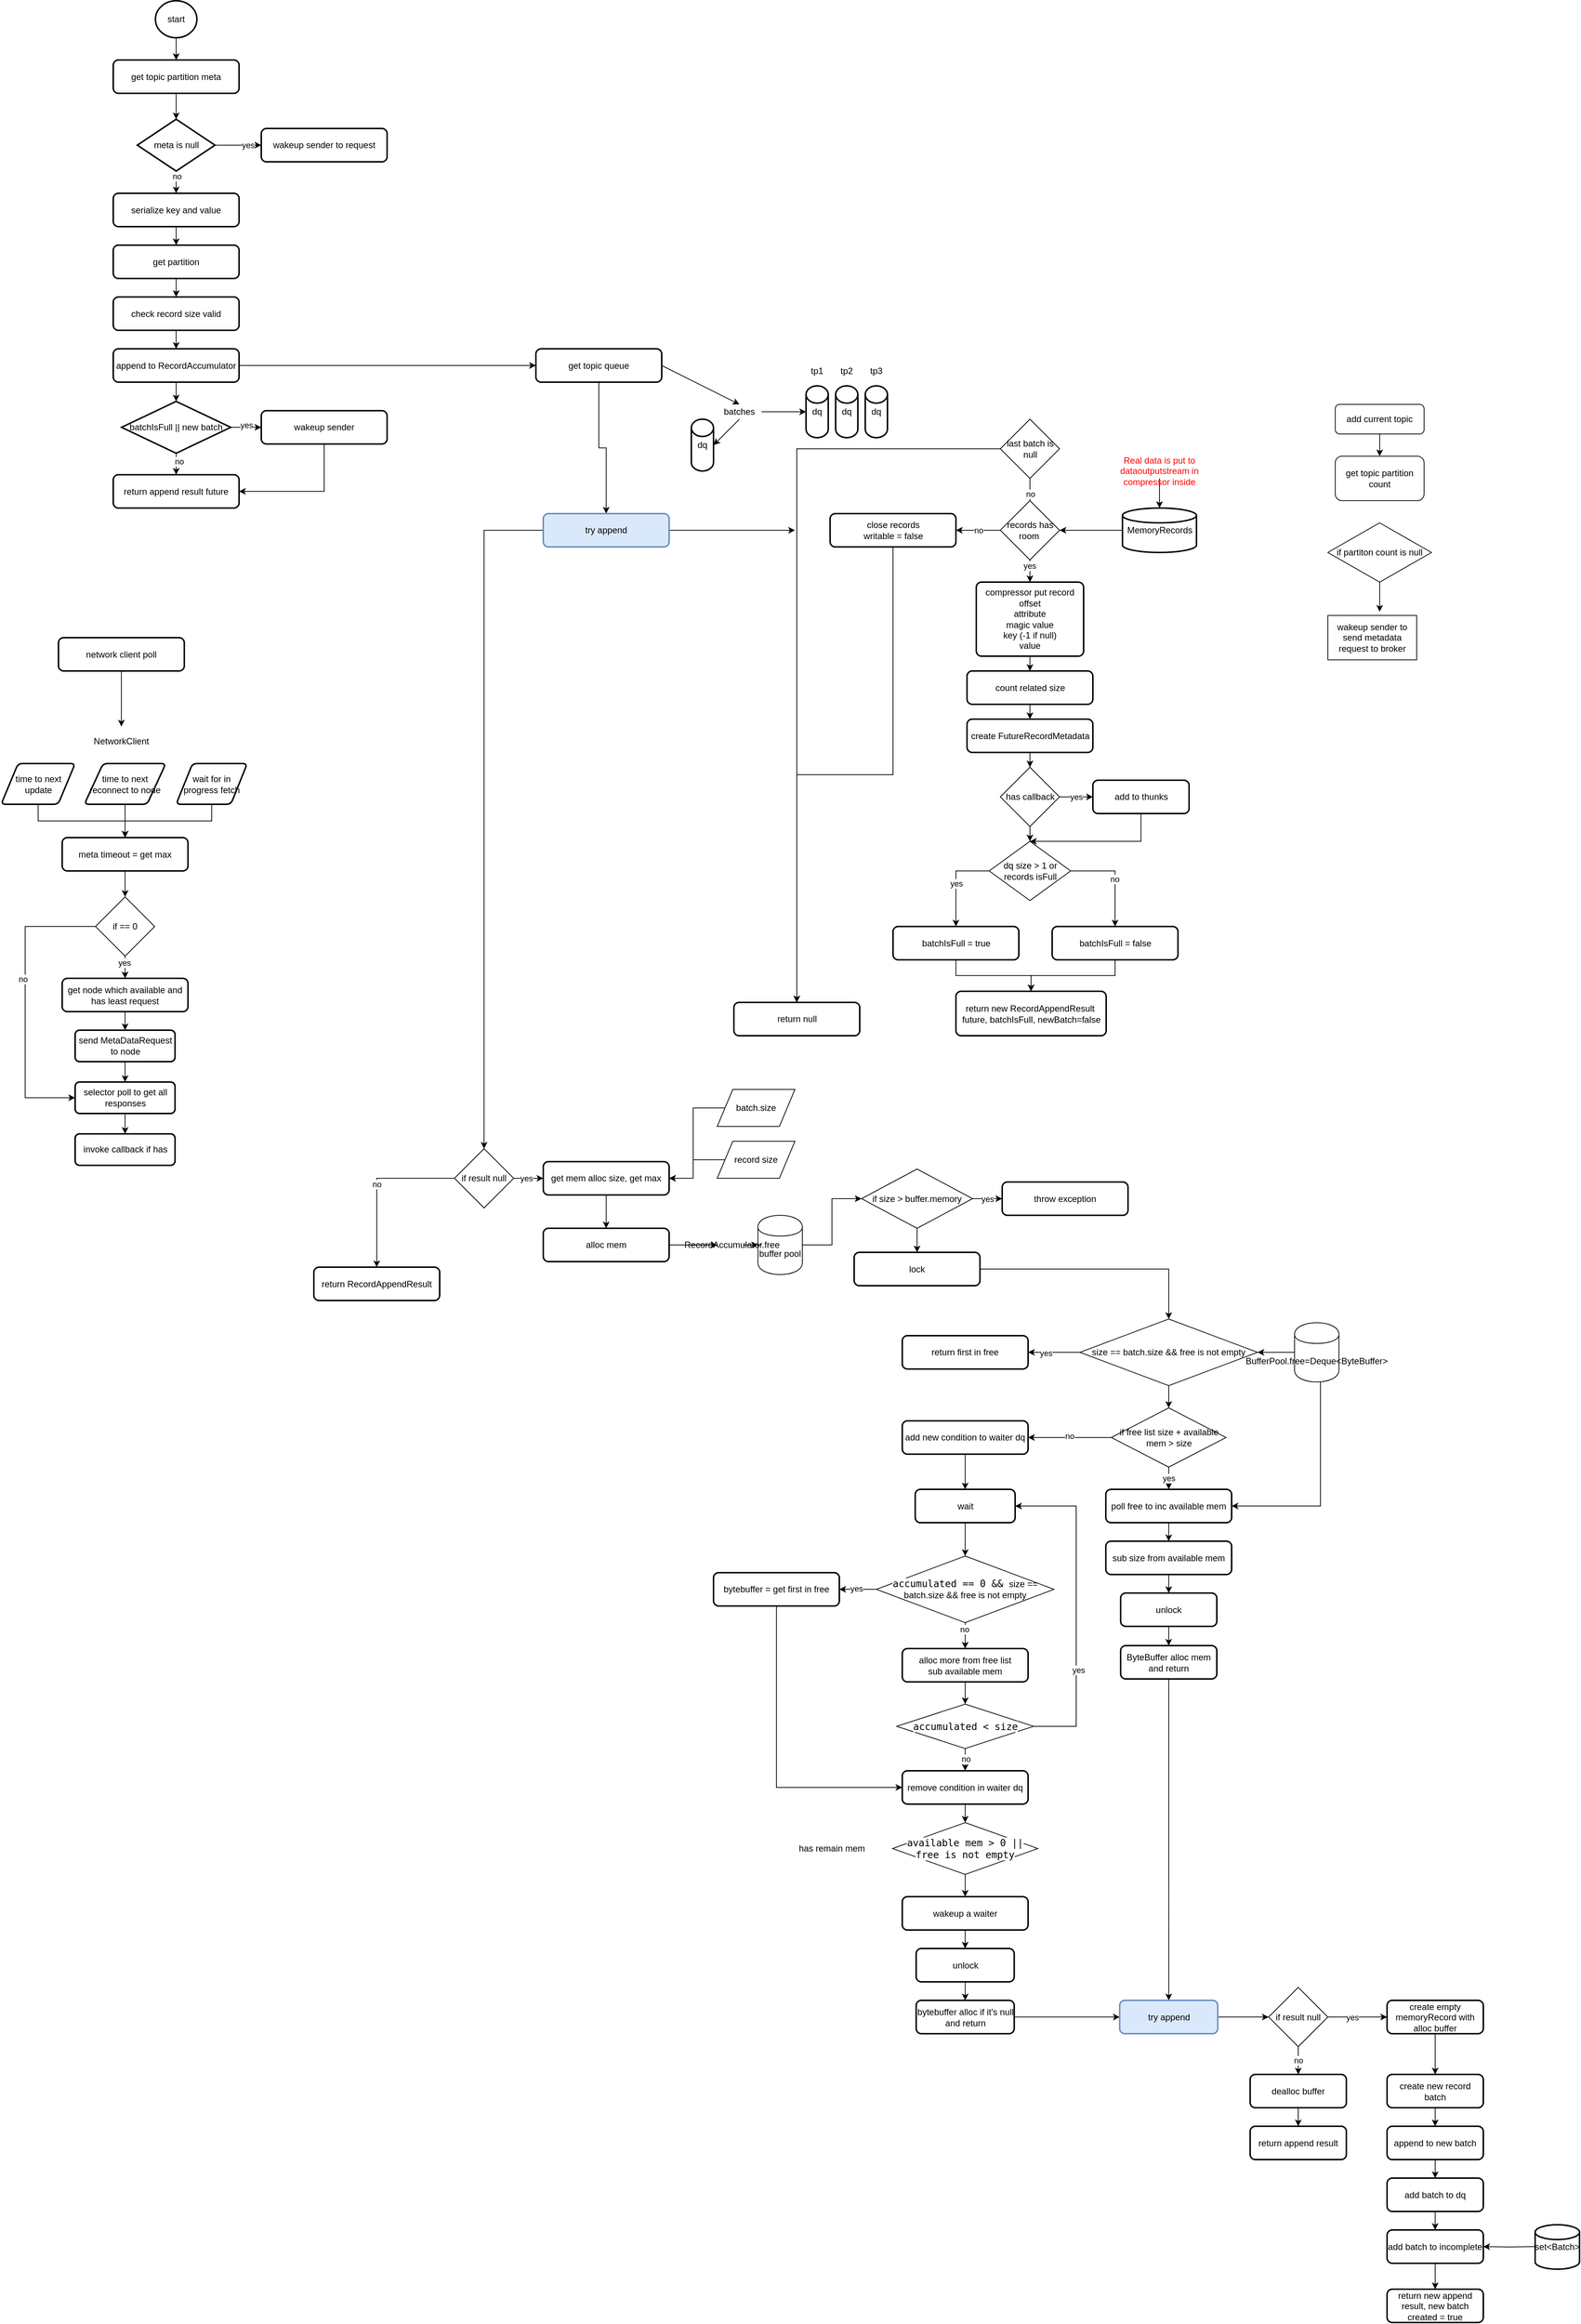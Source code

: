 <mxfile version="13.4.5" type="github"><diagram id="C5RBs43oDa-KdzZeNtuy" name="kafkaproducer"><mxGraphModel dx="1426" dy="1863" grid="1" gridSize="10" guides="1" tooltips="1" connect="1" arrows="1" fold="1" page="1" pageScale="1" pageWidth="827" pageHeight="1169" math="0" shadow="0"><root><mxCell id="WIyWlLk6GJQsqaUBKTNV-0"/><mxCell id="WIyWlLk6GJQsqaUBKTNV-1" parent="WIyWlLk6GJQsqaUBKTNV-0"/><mxCell id="mDVS-E6t94Sq6nDA9pHb-2" value="" style="edgeStyle=orthogonalEdgeStyle;rounded=0;orthogonalLoop=1;jettySize=auto;html=1;" parent="WIyWlLk6GJQsqaUBKTNV-1" source="WIyWlLk6GJQsqaUBKTNV-3" target="2" edge="1"><mxGeometry relative="1" as="geometry"/></mxCell><mxCell id="WIyWlLk6GJQsqaUBKTNV-3" value="add current topic" style="rounded=1;whiteSpace=wrap;html=1;fontSize=12;glass=0;strokeWidth=1;shadow=0;" parent="WIyWlLk6GJQsqaUBKTNV-1" vertex="1"><mxGeometry x="1880" y="65" width="120" height="40" as="geometry"/></mxCell><mxCell id="2" value="get topic partition count" style="whiteSpace=wrap;html=1;rounded=1;shadow=0;strokeWidth=1;glass=0;" parent="WIyWlLk6GJQsqaUBKTNV-1" vertex="1"><mxGeometry x="1880" y="135" width="120" height="60" as="geometry"/></mxCell><mxCell id="mDVS-E6t94Sq6nDA9pHb-5" value="" style="edgeStyle=orthogonalEdgeStyle;rounded=0;orthogonalLoop=1;jettySize=auto;html=1;" parent="WIyWlLk6GJQsqaUBKTNV-1" source="mDVS-E6t94Sq6nDA9pHb-3" edge="1"><mxGeometry relative="1" as="geometry"><mxPoint x="1940" y="345" as="targetPoint"/></mxGeometry></mxCell><mxCell id="mDVS-E6t94Sq6nDA9pHb-3" value="if partiton count is null" style="rhombus;whiteSpace=wrap;html=1;" parent="WIyWlLk6GJQsqaUBKTNV-1" vertex="1"><mxGeometry x="1870" y="225" width="140" height="80" as="geometry"/></mxCell><mxCell id="mDVS-E6t94Sq6nDA9pHb-4" value="wakeup sender to send metadata request to broker" style="whiteSpace=wrap;html=1;" parent="WIyWlLk6GJQsqaUBKTNV-1" vertex="1"><mxGeometry x="1870" y="350" width="120" height="60" as="geometry"/></mxCell><mxCell id="PnHK-iQuefSUdco6SarF-14" value="" style="edgeStyle=orthogonalEdgeStyle;rounded=0;orthogonalLoop=1;jettySize=auto;html=1;" edge="1" parent="WIyWlLk6GJQsqaUBKTNV-1" source="mDVS-E6t94Sq6nDA9pHb-6" target="PnHK-iQuefSUdco6SarF-13"><mxGeometry relative="1" as="geometry"/></mxCell><mxCell id="mDVS-E6t94Sq6nDA9pHb-6" value="get node which available and has least request" style="rounded=1;whiteSpace=wrap;html=1;absoluteArcSize=1;arcSize=14;strokeWidth=2;" parent="WIyWlLk6GJQsqaUBKTNV-1" vertex="1"><mxGeometry x="160" y="840" width="170" height="45" as="geometry"/></mxCell><mxCell id="PnHK-iQuefSUdco6SarF-4" style="edgeStyle=orthogonalEdgeStyle;rounded=0;orthogonalLoop=1;jettySize=auto;html=1;" edge="1" parent="WIyWlLk6GJQsqaUBKTNV-1" source="mDVS-E6t94Sq6nDA9pHb-7" target="PnHK-iQuefSUdco6SarF-3"><mxGeometry relative="1" as="geometry"/></mxCell><mxCell id="mDVS-E6t94Sq6nDA9pHb-7" value="time to next update" style="shape=parallelogram;html=1;strokeWidth=2;perimeter=parallelogramPerimeter;whiteSpace=wrap;rounded=1;arcSize=12;size=0.23;" parent="WIyWlLk6GJQsqaUBKTNV-1" vertex="1"><mxGeometry x="77.5" y="550" width="100" height="55" as="geometry"/></mxCell><mxCell id="PnHK-iQuefSUdco6SarF-5" style="edgeStyle=orthogonalEdgeStyle;rounded=0;orthogonalLoop=1;jettySize=auto;html=1;entryX=0.5;entryY=0;entryDx=0;entryDy=0;" edge="1" parent="WIyWlLk6GJQsqaUBKTNV-1" source="mDVS-E6t94Sq6nDA9pHb-8" target="PnHK-iQuefSUdco6SarF-3"><mxGeometry relative="1" as="geometry"/></mxCell><mxCell id="mDVS-E6t94Sq6nDA9pHb-8" value="time to next reconnect to node" style="shape=parallelogram;html=1;strokeWidth=2;perimeter=parallelogramPerimeter;whiteSpace=wrap;rounded=1;arcSize=12;size=0.23;" parent="WIyWlLk6GJQsqaUBKTNV-1" vertex="1"><mxGeometry x="190" y="550" width="110" height="55" as="geometry"/></mxCell><mxCell id="PnHK-iQuefSUdco6SarF-6" style="edgeStyle=orthogonalEdgeStyle;rounded=0;orthogonalLoop=1;jettySize=auto;html=1;entryX=0.5;entryY=0;entryDx=0;entryDy=0;" edge="1" parent="WIyWlLk6GJQsqaUBKTNV-1" source="mDVS-E6t94Sq6nDA9pHb-9" target="PnHK-iQuefSUdco6SarF-3"><mxGeometry relative="1" as="geometry"/></mxCell><mxCell id="mDVS-E6t94Sq6nDA9pHb-9" value="wait for in progress fetch" style="shape=parallelogram;html=1;strokeWidth=2;perimeter=parallelogramPerimeter;whiteSpace=wrap;rounded=1;arcSize=12;size=0.23;" parent="WIyWlLk6GJQsqaUBKTNV-1" vertex="1"><mxGeometry x="314" y="550" width="96" height="55" as="geometry"/></mxCell><mxCell id="PnHK-iQuefSUdco6SarF-9" style="edgeStyle=orthogonalEdgeStyle;rounded=0;orthogonalLoop=1;jettySize=auto;html=1;" edge="1" parent="WIyWlLk6GJQsqaUBKTNV-1" source="PnHK-iQuefSUdco6SarF-3" target="PnHK-iQuefSUdco6SarF-8"><mxGeometry relative="1" as="geometry"/></mxCell><mxCell id="PnHK-iQuefSUdco6SarF-3" value="meta timeout = get max" style="rounded=1;whiteSpace=wrap;html=1;absoluteArcSize=1;arcSize=14;strokeWidth=2;" vertex="1" parent="WIyWlLk6GJQsqaUBKTNV-1"><mxGeometry x="160" y="650" width="170" height="45" as="geometry"/></mxCell><mxCell id="PnHK-iQuefSUdco6SarF-10" style="edgeStyle=orthogonalEdgeStyle;rounded=0;orthogonalLoop=1;jettySize=auto;html=1;" edge="1" parent="WIyWlLk6GJQsqaUBKTNV-1" source="PnHK-iQuefSUdco6SarF-8" target="mDVS-E6t94Sq6nDA9pHb-6"><mxGeometry relative="1" as="geometry"/></mxCell><mxCell id="PnHK-iQuefSUdco6SarF-51" value="yes" style="edgeLabel;html=1;align=center;verticalAlign=middle;resizable=0;points=[];" vertex="1" connectable="0" parent="PnHK-iQuefSUdco6SarF-10"><mxGeometry x="0.2" y="1" relative="1" as="geometry"><mxPoint x="-2" y="-1" as="offset"/></mxGeometry></mxCell><mxCell id="PnHK-iQuefSUdco6SarF-52" style="edgeStyle=orthogonalEdgeStyle;rounded=0;orthogonalLoop=1;jettySize=auto;html=1;entryX=0;entryY=0.5;entryDx=0;entryDy=0;exitX=0;exitY=0.5;exitDx=0;exitDy=0;" edge="1" parent="WIyWlLk6GJQsqaUBKTNV-1" source="PnHK-iQuefSUdco6SarF-8" target="PnHK-iQuefSUdco6SarF-15"><mxGeometry relative="1" as="geometry"><Array as="points"><mxPoint x="110" y="770"/><mxPoint x="110" y="1001"/></Array></mxGeometry></mxCell><mxCell id="PnHK-iQuefSUdco6SarF-53" value="no" style="edgeLabel;html=1;align=center;verticalAlign=middle;resizable=0;points=[];" vertex="1" connectable="0" parent="PnHK-iQuefSUdco6SarF-52"><mxGeometry x="-0.157" y="-3" relative="1" as="geometry"><mxPoint as="offset"/></mxGeometry></mxCell><mxCell id="PnHK-iQuefSUdco6SarF-8" value="if == 0" style="rhombus;whiteSpace=wrap;html=1;" vertex="1" parent="WIyWlLk6GJQsqaUBKTNV-1"><mxGeometry x="205" y="730" width="80" height="80" as="geometry"/></mxCell><mxCell id="PnHK-iQuefSUdco6SarF-17" style="edgeStyle=orthogonalEdgeStyle;rounded=0;orthogonalLoop=1;jettySize=auto;html=1;" edge="1" parent="WIyWlLk6GJQsqaUBKTNV-1" source="PnHK-iQuefSUdco6SarF-13" target="PnHK-iQuefSUdco6SarF-15"><mxGeometry relative="1" as="geometry"/></mxCell><mxCell id="PnHK-iQuefSUdco6SarF-13" value="send MetaDataRequest to node" style="whiteSpace=wrap;html=1;rounded=1;strokeWidth=2;arcSize=14;" vertex="1" parent="WIyWlLk6GJQsqaUBKTNV-1"><mxGeometry x="177.5" y="910" width="135" height="42.5" as="geometry"/></mxCell><mxCell id="PnHK-iQuefSUdco6SarF-23" style="edgeStyle=orthogonalEdgeStyle;rounded=0;orthogonalLoop=1;jettySize=auto;html=1;entryX=0.5;entryY=0;entryDx=0;entryDy=0;" edge="1" parent="WIyWlLk6GJQsqaUBKTNV-1" source="PnHK-iQuefSUdco6SarF-15" target="PnHK-iQuefSUdco6SarF-22"><mxGeometry relative="1" as="geometry"/></mxCell><mxCell id="PnHK-iQuefSUdco6SarF-15" value="selector poll to get all responses" style="whiteSpace=wrap;html=1;rounded=1;strokeWidth=2;arcSize=14;" vertex="1" parent="WIyWlLk6GJQsqaUBKTNV-1"><mxGeometry x="177.5" y="980" width="135" height="42.5" as="geometry"/></mxCell><mxCell id="PnHK-iQuefSUdco6SarF-19" value="NetworkClient" style="text;html=1;strokeColor=none;fillColor=none;align=center;verticalAlign=middle;whiteSpace=wrap;rounded=0;" vertex="1" parent="WIyWlLk6GJQsqaUBKTNV-1"><mxGeometry x="220" y="510" width="40" height="20" as="geometry"/></mxCell><mxCell id="PnHK-iQuefSUdco6SarF-22" value="invoke callback if has" style="whiteSpace=wrap;html=1;rounded=1;strokeWidth=2;arcSize=14;" vertex="1" parent="WIyWlLk6GJQsqaUBKTNV-1"><mxGeometry x="177.5" y="1050" width="135" height="42.5" as="geometry"/></mxCell><mxCell id="PnHK-iQuefSUdco6SarF-25" style="edgeStyle=orthogonalEdgeStyle;rounded=0;orthogonalLoop=1;jettySize=auto;html=1;entryX=0.5;entryY=0;entryDx=0;entryDy=0;" edge="1" parent="WIyWlLk6GJQsqaUBKTNV-1" source="PnHK-iQuefSUdco6SarF-24"><mxGeometry relative="1" as="geometry"><mxPoint x="240" y="500" as="targetPoint"/></mxGeometry></mxCell><mxCell id="PnHK-iQuefSUdco6SarF-24" value="network client poll" style="rounded=1;whiteSpace=wrap;html=1;absoluteArcSize=1;arcSize=14;strokeWidth=2;" vertex="1" parent="WIyWlLk6GJQsqaUBKTNV-1"><mxGeometry x="155" y="380" width="170" height="45" as="geometry"/></mxCell><mxCell id="PnHK-iQuefSUdco6SarF-29" value="dq" style="strokeWidth=2;html=1;shape=mxgraph.flowchart.database;whiteSpace=wrap;" vertex="1" parent="WIyWlLk6GJQsqaUBKTNV-1"><mxGeometry x="1165" y="40" width="30" height="70" as="geometry"/></mxCell><mxCell id="PnHK-iQuefSUdco6SarF-30" value="dq" style="strokeWidth=2;html=1;shape=mxgraph.flowchart.database;whiteSpace=wrap;" vertex="1" parent="WIyWlLk6GJQsqaUBKTNV-1"><mxGeometry x="1205" y="40" width="30" height="70" as="geometry"/></mxCell><mxCell id="PnHK-iQuefSUdco6SarF-31" value="dq" style="strokeWidth=2;html=1;shape=mxgraph.flowchart.database;whiteSpace=wrap;" vertex="1" parent="WIyWlLk6GJQsqaUBKTNV-1"><mxGeometry x="1245" y="40" width="30" height="70" as="geometry"/></mxCell><mxCell id="PnHK-iQuefSUdco6SarF-44" style="edgeStyle=orthogonalEdgeStyle;rounded=0;orthogonalLoop=1;jettySize=auto;html=1;entryX=0;entryY=0.5;entryDx=0;entryDy=0;entryPerimeter=0;" edge="1" parent="WIyWlLk6GJQsqaUBKTNV-1" source="PnHK-iQuefSUdco6SarF-32" target="PnHK-iQuefSUdco6SarF-29"><mxGeometry relative="1" as="geometry"/></mxCell><mxCell id="PnHK-iQuefSUdco6SarF-32" value="batches" style="text;html=1;strokeColor=none;fillColor=none;align=center;verticalAlign=middle;whiteSpace=wrap;rounded=0;" vertex="1" parent="WIyWlLk6GJQsqaUBKTNV-1"><mxGeometry x="1045" y="65" width="60" height="20" as="geometry"/></mxCell><mxCell id="PnHK-iQuefSUdco6SarF-33" value="tp1" style="text;html=1;strokeColor=none;fillColor=none;align=center;verticalAlign=middle;whiteSpace=wrap;rounded=0;" vertex="1" parent="WIyWlLk6GJQsqaUBKTNV-1"><mxGeometry x="1160" y="10" width="40" height="20" as="geometry"/></mxCell><mxCell id="PnHK-iQuefSUdco6SarF-34" value="tp2" style="text;html=1;strokeColor=none;fillColor=none;align=center;verticalAlign=middle;whiteSpace=wrap;rounded=0;" vertex="1" parent="WIyWlLk6GJQsqaUBKTNV-1"><mxGeometry x="1200" y="10" width="40" height="20" as="geometry"/></mxCell><mxCell id="PnHK-iQuefSUdco6SarF-35" value="tp3" style="text;html=1;strokeColor=none;fillColor=none;align=center;verticalAlign=middle;whiteSpace=wrap;rounded=0;" vertex="1" parent="WIyWlLk6GJQsqaUBKTNV-1"><mxGeometry x="1240" y="10" width="40" height="20" as="geometry"/></mxCell><mxCell id="PnHK-iQuefSUdco6SarF-111" style="edgeStyle=orthogonalEdgeStyle;rounded=0;orthogonalLoop=1;jettySize=auto;html=1;entryX=0;entryY=0.5;entryDx=0;entryDy=0;" edge="1" parent="WIyWlLk6GJQsqaUBKTNV-1" source="PnHK-iQuefSUdco6SarF-40" target="PnHK-iQuefSUdco6SarF-110"><mxGeometry relative="1" as="geometry"/></mxCell><mxCell id="PnHK-iQuefSUdco6SarF-40" value="buffer pool" style="shape=cylinder;whiteSpace=wrap;html=1;boundedLbl=1;backgroundOutline=1;" vertex="1" parent="WIyWlLk6GJQsqaUBKTNV-1"><mxGeometry x="1100" y="1160" width="60" height="80" as="geometry"/></mxCell><mxCell id="PnHK-iQuefSUdco6SarF-42" style="edgeStyle=orthogonalEdgeStyle;rounded=0;orthogonalLoop=1;jettySize=auto;html=1;entryX=0;entryY=0.5;entryDx=0;entryDy=0;" edge="1" parent="WIyWlLk6GJQsqaUBKTNV-1" source="PnHK-iQuefSUdco6SarF-41" target="PnHK-iQuefSUdco6SarF-40"><mxGeometry relative="1" as="geometry"/></mxCell><mxCell id="PnHK-iQuefSUdco6SarF-41" value="RecordAccumulator.free" style="text;html=1;strokeColor=none;fillColor=none;align=center;verticalAlign=middle;whiteSpace=wrap;rounded=0;" vertex="1" parent="WIyWlLk6GJQsqaUBKTNV-1"><mxGeometry x="1045" y="1190" width="40" height="20" as="geometry"/></mxCell><mxCell id="PnHK-iQuefSUdco6SarF-176" style="edgeStyle=orthogonalEdgeStyle;rounded=0;orthogonalLoop=1;jettySize=auto;html=1;entryX=0.5;entryY=0;entryDx=0;entryDy=0;" edge="1" parent="WIyWlLk6GJQsqaUBKTNV-1" source="PnHK-iQuefSUdco6SarF-45" target="PnHK-iQuefSUdco6SarF-173"><mxGeometry relative="1" as="geometry"/></mxCell><mxCell id="PnHK-iQuefSUdco6SarF-45" value="get topic queue" style="rounded=1;whiteSpace=wrap;html=1;absoluteArcSize=1;arcSize=14;strokeWidth=2;" vertex="1" parent="WIyWlLk6GJQsqaUBKTNV-1"><mxGeometry x="800" y="-10" width="170" height="45" as="geometry"/></mxCell><mxCell id="PnHK-iQuefSUdco6SarF-46" value="" style="endArrow=classic;html=1;exitX=1;exitY=0.5;exitDx=0;exitDy=0;entryX=0.5;entryY=0;entryDx=0;entryDy=0;" edge="1" parent="WIyWlLk6GJQsqaUBKTNV-1" source="PnHK-iQuefSUdco6SarF-45" target="PnHK-iQuefSUdco6SarF-32"><mxGeometry width="50" height="50" relative="1" as="geometry"><mxPoint x="1075" y="280" as="sourcePoint"/><mxPoint x="1125" y="230" as="targetPoint"/></mxGeometry></mxCell><mxCell id="PnHK-iQuefSUdco6SarF-47" value="dq" style="strokeWidth=2;html=1;shape=mxgraph.flowchart.database;whiteSpace=wrap;" vertex="1" parent="WIyWlLk6GJQsqaUBKTNV-1"><mxGeometry x="1010" y="85" width="30" height="70" as="geometry"/></mxCell><mxCell id="PnHK-iQuefSUdco6SarF-48" value="" style="endArrow=classic;html=1;exitX=0.5;exitY=1;exitDx=0;exitDy=0;entryX=1;entryY=0.5;entryDx=0;entryDy=0;entryPerimeter=0;" edge="1" parent="WIyWlLk6GJQsqaUBKTNV-1" source="PnHK-iQuefSUdco6SarF-32" target="PnHK-iQuefSUdco6SarF-47"><mxGeometry width="50" height="50" relative="1" as="geometry"><mxPoint x="845" y="200" as="sourcePoint"/><mxPoint x="895" y="150" as="targetPoint"/></mxGeometry></mxCell><mxCell id="PnHK-iQuefSUdco6SarF-55" style="edgeStyle=orthogonalEdgeStyle;rounded=0;orthogonalLoop=1;jettySize=auto;html=1;entryX=0.5;entryY=0;entryDx=0;entryDy=0;" edge="1" parent="WIyWlLk6GJQsqaUBKTNV-1" source="PnHK-iQuefSUdco6SarF-50"><mxGeometry relative="1" as="geometry"><mxPoint x="1467.51" y="195" as="targetPoint"/></mxGeometry></mxCell><mxCell id="PnHK-iQuefSUdco6SarF-57" value="no" style="edgeLabel;html=1;align=center;verticalAlign=middle;resizable=0;points=[];" vertex="1" connectable="0" parent="PnHK-iQuefSUdco6SarF-55"><mxGeometry x="0.36" relative="1" as="geometry"><mxPoint as="offset"/></mxGeometry></mxCell><mxCell id="PnHK-iQuefSUdco6SarF-94" style="edgeStyle=orthogonalEdgeStyle;rounded=0;orthogonalLoop=1;jettySize=auto;html=1;entryX=0.5;entryY=0;entryDx=0;entryDy=0;" edge="1" parent="WIyWlLk6GJQsqaUBKTNV-1" source="PnHK-iQuefSUdco6SarF-50" target="PnHK-iQuefSUdco6SarF-93"><mxGeometry relative="1" as="geometry"/></mxCell><mxCell id="PnHK-iQuefSUdco6SarF-50" value="last batch is null" style="rhombus;whiteSpace=wrap;html=1;" vertex="1" parent="WIyWlLk6GJQsqaUBKTNV-1"><mxGeometry x="1427.51" y="85" width="80" height="80" as="geometry"/></mxCell><mxCell id="PnHK-iQuefSUdco6SarF-63" style="edgeStyle=orthogonalEdgeStyle;rounded=0;orthogonalLoop=1;jettySize=auto;html=1;entryX=1;entryY=0.5;entryDx=0;entryDy=0;" edge="1" parent="WIyWlLk6GJQsqaUBKTNV-1" source="PnHK-iQuefSUdco6SarF-59" target="PnHK-iQuefSUdco6SarF-61"><mxGeometry relative="1" as="geometry"/></mxCell><mxCell id="PnHK-iQuefSUdco6SarF-59" value="MemoryRecords" style="strokeWidth=2;html=1;shape=mxgraph.flowchart.database;whiteSpace=wrap;" vertex="1" parent="WIyWlLk6GJQsqaUBKTNV-1"><mxGeometry x="1592.51" y="205" width="100" height="60" as="geometry"/></mxCell><mxCell id="PnHK-iQuefSUdco6SarF-91" style="edgeStyle=orthogonalEdgeStyle;rounded=0;orthogonalLoop=1;jettySize=auto;html=1;entryX=0.5;entryY=0;entryDx=0;entryDy=0;" edge="1" parent="WIyWlLk6GJQsqaUBKTNV-1" source="PnHK-iQuefSUdco6SarF-60" target="PnHK-iQuefSUdco6SarF-64"><mxGeometry relative="1" as="geometry"/></mxCell><mxCell id="PnHK-iQuefSUdco6SarF-60" value="compressor put record&lt;br&gt;offset&lt;br&gt;attribute&lt;br&gt;magic value&lt;br&gt;key (-1 if null)&lt;br&gt;value" style="rounded=1;whiteSpace=wrap;html=1;absoluteArcSize=1;arcSize=14;strokeWidth=2;" vertex="1" parent="WIyWlLk6GJQsqaUBKTNV-1"><mxGeometry x="1395.01" y="305" width="145" height="100" as="geometry"/></mxCell><mxCell id="PnHK-iQuefSUdco6SarF-71" value="no" style="edgeStyle=orthogonalEdgeStyle;rounded=0;orthogonalLoop=1;jettySize=auto;html=1;entryX=1;entryY=0.5;entryDx=0;entryDy=0;" edge="1" parent="WIyWlLk6GJQsqaUBKTNV-1" source="PnHK-iQuefSUdco6SarF-61" target="PnHK-iQuefSUdco6SarF-68"><mxGeometry relative="1" as="geometry"/></mxCell><mxCell id="PnHK-iQuefSUdco6SarF-72" style="edgeStyle=orthogonalEdgeStyle;rounded=0;orthogonalLoop=1;jettySize=auto;html=1;entryX=0.5;entryY=0;entryDx=0;entryDy=0;" edge="1" parent="WIyWlLk6GJQsqaUBKTNV-1" source="PnHK-iQuefSUdco6SarF-61" target="PnHK-iQuefSUdco6SarF-60"><mxGeometry relative="1" as="geometry"/></mxCell><mxCell id="PnHK-iQuefSUdco6SarF-73" value="yes" style="edgeLabel;html=1;align=center;verticalAlign=middle;resizable=0;points=[];" vertex="1" connectable="0" parent="PnHK-iQuefSUdco6SarF-72"><mxGeometry x="0.2" y="2" relative="1" as="geometry"><mxPoint x="-3" y="-2" as="offset"/></mxGeometry></mxCell><mxCell id="PnHK-iQuefSUdco6SarF-61" value="records has room&amp;nbsp;" style="rhombus;whiteSpace=wrap;html=1;" vertex="1" parent="WIyWlLk6GJQsqaUBKTNV-1"><mxGeometry x="1427.51" y="195" width="80" height="80" as="geometry"/></mxCell><mxCell id="PnHK-iQuefSUdco6SarF-92" style="edgeStyle=orthogonalEdgeStyle;rounded=0;orthogonalLoop=1;jettySize=auto;html=1;entryX=0.5;entryY=0;entryDx=0;entryDy=0;" edge="1" parent="WIyWlLk6GJQsqaUBKTNV-1" source="PnHK-iQuefSUdco6SarF-64" target="PnHK-iQuefSUdco6SarF-65"><mxGeometry relative="1" as="geometry"/></mxCell><mxCell id="PnHK-iQuefSUdco6SarF-64" value="count related size" style="rounded=1;whiteSpace=wrap;html=1;absoluteArcSize=1;arcSize=14;strokeWidth=2;" vertex="1" parent="WIyWlLk6GJQsqaUBKTNV-1"><mxGeometry x="1382.51" y="425" width="170" height="45" as="geometry"/></mxCell><mxCell id="PnHK-iQuefSUdco6SarF-76" style="edgeStyle=orthogonalEdgeStyle;rounded=0;orthogonalLoop=1;jettySize=auto;html=1;entryX=0.5;entryY=0;entryDx=0;entryDy=0;" edge="1" parent="WIyWlLk6GJQsqaUBKTNV-1" source="PnHK-iQuefSUdco6SarF-65" target="PnHK-iQuefSUdco6SarF-66"><mxGeometry relative="1" as="geometry"/></mxCell><mxCell id="PnHK-iQuefSUdco6SarF-65" value="create FutureRecordMetadata" style="rounded=1;whiteSpace=wrap;html=1;absoluteArcSize=1;arcSize=14;strokeWidth=2;" vertex="1" parent="WIyWlLk6GJQsqaUBKTNV-1"><mxGeometry x="1382.51" y="490" width="170" height="45" as="geometry"/></mxCell><mxCell id="PnHK-iQuefSUdco6SarF-74" value="yes" style="edgeStyle=orthogonalEdgeStyle;rounded=0;orthogonalLoop=1;jettySize=auto;html=1;entryX=0;entryY=0.5;entryDx=0;entryDy=0;" edge="1" parent="WIyWlLk6GJQsqaUBKTNV-1" source="PnHK-iQuefSUdco6SarF-66" target="PnHK-iQuefSUdco6SarF-67"><mxGeometry relative="1" as="geometry"/></mxCell><mxCell id="PnHK-iQuefSUdco6SarF-89" style="edgeStyle=orthogonalEdgeStyle;rounded=0;orthogonalLoop=1;jettySize=auto;html=1;entryX=0.5;entryY=0;entryDx=0;entryDy=0;" edge="1" parent="WIyWlLk6GJQsqaUBKTNV-1" source="PnHK-iQuefSUdco6SarF-66" target="PnHK-iQuefSUdco6SarF-79"><mxGeometry relative="1" as="geometry"/></mxCell><mxCell id="PnHK-iQuefSUdco6SarF-66" value="has callback" style="rhombus;whiteSpace=wrap;html=1;" vertex="1" parent="WIyWlLk6GJQsqaUBKTNV-1"><mxGeometry x="1427.51" y="555" width="80" height="80" as="geometry"/></mxCell><mxCell id="PnHK-iQuefSUdco6SarF-90" style="edgeStyle=orthogonalEdgeStyle;rounded=0;orthogonalLoop=1;jettySize=auto;html=1;entryX=0.5;entryY=0;entryDx=0;entryDy=0;" edge="1" parent="WIyWlLk6GJQsqaUBKTNV-1" source="PnHK-iQuefSUdco6SarF-67" target="PnHK-iQuefSUdco6SarF-79"><mxGeometry relative="1" as="geometry"><Array as="points"><mxPoint x="1617.51" y="655"/></Array></mxGeometry></mxCell><mxCell id="PnHK-iQuefSUdco6SarF-67" value="add to thunks" style="rounded=1;whiteSpace=wrap;html=1;absoluteArcSize=1;arcSize=14;strokeWidth=2;" vertex="1" parent="WIyWlLk6GJQsqaUBKTNV-1"><mxGeometry x="1552.51" y="572.5" width="130" height="45" as="geometry"/></mxCell><mxCell id="PnHK-iQuefSUdco6SarF-95" style="edgeStyle=orthogonalEdgeStyle;rounded=0;orthogonalLoop=1;jettySize=auto;html=1;entryX=0.5;entryY=0;entryDx=0;entryDy=0;" edge="1" parent="WIyWlLk6GJQsqaUBKTNV-1" source="PnHK-iQuefSUdco6SarF-68" target="PnHK-iQuefSUdco6SarF-93"><mxGeometry relative="1" as="geometry"/></mxCell><mxCell id="PnHK-iQuefSUdco6SarF-68" value="close records&lt;br&gt;writable = false" style="rounded=1;whiteSpace=wrap;html=1;absoluteArcSize=1;arcSize=14;strokeWidth=2;" vertex="1" parent="WIyWlLk6GJQsqaUBKTNV-1"><mxGeometry x="1197.51" y="212.5" width="170" height="45" as="geometry"/></mxCell><mxCell id="PnHK-iQuefSUdco6SarF-70" value="return new RecordAppendResult&amp;nbsp;&lt;br&gt;future, batchIsFull, newBatch=false" style="rounded=1;whiteSpace=wrap;html=1;absoluteArcSize=1;arcSize=14;strokeWidth=2;" vertex="1" parent="WIyWlLk6GJQsqaUBKTNV-1"><mxGeometry x="1367.51" y="857.5" width="203" height="60" as="geometry"/></mxCell><mxCell id="PnHK-iQuefSUdco6SarF-85" style="edgeStyle=orthogonalEdgeStyle;rounded=0;orthogonalLoop=1;jettySize=auto;html=1;entryX=0.5;entryY=0;entryDx=0;entryDy=0;exitX=0;exitY=0.5;exitDx=0;exitDy=0;" edge="1" parent="WIyWlLk6GJQsqaUBKTNV-1" source="PnHK-iQuefSUdco6SarF-79" target="PnHK-iQuefSUdco6SarF-80"><mxGeometry relative="1" as="geometry"/></mxCell><mxCell id="PnHK-iQuefSUdco6SarF-86" value="yes" style="edgeLabel;html=1;align=center;verticalAlign=middle;resizable=0;points=[];" vertex="1" connectable="0" parent="PnHK-iQuefSUdco6SarF-85"><mxGeometry x="0.021" relative="1" as="geometry"><mxPoint as="offset"/></mxGeometry></mxCell><mxCell id="PnHK-iQuefSUdco6SarF-87" style="edgeStyle=orthogonalEdgeStyle;rounded=0;orthogonalLoop=1;jettySize=auto;html=1;entryX=0.5;entryY=0;entryDx=0;entryDy=0;exitX=1;exitY=0.5;exitDx=0;exitDy=0;" edge="1" parent="WIyWlLk6GJQsqaUBKTNV-1" source="PnHK-iQuefSUdco6SarF-79" target="PnHK-iQuefSUdco6SarF-82"><mxGeometry relative="1" as="geometry"/></mxCell><mxCell id="PnHK-iQuefSUdco6SarF-88" value="no" style="edgeLabel;html=1;align=center;verticalAlign=middle;resizable=0;points=[];" vertex="1" connectable="0" parent="PnHK-iQuefSUdco6SarF-87"><mxGeometry x="-0.126" y="-11" relative="1" as="geometry"><mxPoint as="offset"/></mxGeometry></mxCell><mxCell id="PnHK-iQuefSUdco6SarF-79" value="&lt;span&gt;dq size &amp;gt; 1 or records isFull&lt;/span&gt;" style="rhombus;whiteSpace=wrap;html=1;" vertex="1" parent="WIyWlLk6GJQsqaUBKTNV-1"><mxGeometry x="1412.51" y="655" width="110" height="80" as="geometry"/></mxCell><mxCell id="PnHK-iQuefSUdco6SarF-83" style="edgeStyle=orthogonalEdgeStyle;rounded=0;orthogonalLoop=1;jettySize=auto;html=1;entryX=0.5;entryY=0;entryDx=0;entryDy=0;" edge="1" parent="WIyWlLk6GJQsqaUBKTNV-1" source="PnHK-iQuefSUdco6SarF-80" target="PnHK-iQuefSUdco6SarF-70"><mxGeometry relative="1" as="geometry"/></mxCell><mxCell id="PnHK-iQuefSUdco6SarF-80" value="batchIsFull = true" style="rounded=1;whiteSpace=wrap;html=1;absoluteArcSize=1;arcSize=14;strokeWidth=2;" vertex="1" parent="WIyWlLk6GJQsqaUBKTNV-1"><mxGeometry x="1282.51" y="770" width="170" height="45" as="geometry"/></mxCell><mxCell id="PnHK-iQuefSUdco6SarF-84" style="edgeStyle=orthogonalEdgeStyle;rounded=0;orthogonalLoop=1;jettySize=auto;html=1;entryX=0.5;entryY=0;entryDx=0;entryDy=0;" edge="1" parent="WIyWlLk6GJQsqaUBKTNV-1" source="PnHK-iQuefSUdco6SarF-82" target="PnHK-iQuefSUdco6SarF-70"><mxGeometry relative="1" as="geometry"/></mxCell><mxCell id="PnHK-iQuefSUdco6SarF-82" value="batchIsFull = false" style="rounded=1;whiteSpace=wrap;html=1;absoluteArcSize=1;arcSize=14;strokeWidth=2;" vertex="1" parent="WIyWlLk6GJQsqaUBKTNV-1"><mxGeometry x="1497.51" y="770" width="170" height="45" as="geometry"/></mxCell><mxCell id="PnHK-iQuefSUdco6SarF-93" value="return null" style="rounded=1;whiteSpace=wrap;html=1;absoluteArcSize=1;arcSize=14;strokeWidth=2;" vertex="1" parent="WIyWlLk6GJQsqaUBKTNV-1"><mxGeometry x="1067.51" y="872.5" width="170" height="45" as="geometry"/></mxCell><mxCell id="PnHK-iQuefSUdco6SarF-100" value="no" style="edgeStyle=orthogonalEdgeStyle;rounded=0;orthogonalLoop=1;jettySize=auto;html=1;" edge="1" parent="WIyWlLk6GJQsqaUBKTNV-1" source="PnHK-iQuefSUdco6SarF-96" target="PnHK-iQuefSUdco6SarF-99"><mxGeometry relative="1" as="geometry"/></mxCell><mxCell id="PnHK-iQuefSUdco6SarF-102" style="edgeStyle=orthogonalEdgeStyle;rounded=0;orthogonalLoop=1;jettySize=auto;html=1;entryX=0;entryY=0.5;entryDx=0;entryDy=0;" edge="1" parent="WIyWlLk6GJQsqaUBKTNV-1" source="PnHK-iQuefSUdco6SarF-96" target="PnHK-iQuefSUdco6SarF-101"><mxGeometry relative="1" as="geometry"/></mxCell><mxCell id="PnHK-iQuefSUdco6SarF-183" value="yes" style="edgeLabel;html=1;align=center;verticalAlign=middle;resizable=0;points=[];" vertex="1" connectable="0" parent="PnHK-iQuefSUdco6SarF-102"><mxGeometry x="-0.15" relative="1" as="geometry"><mxPoint as="offset"/></mxGeometry></mxCell><mxCell id="PnHK-iQuefSUdco6SarF-96" value="if result null" style="rhombus;whiteSpace=wrap;html=1;" vertex="1" parent="WIyWlLk6GJQsqaUBKTNV-1"><mxGeometry x="690" y="1070" width="80" height="80" as="geometry"/></mxCell><mxCell id="PnHK-iQuefSUdco6SarF-99" value="return RecordAppendResult" style="rounded=1;whiteSpace=wrap;html=1;absoluteArcSize=1;arcSize=14;strokeWidth=2;" vertex="1" parent="WIyWlLk6GJQsqaUBKTNV-1"><mxGeometry x="500" y="1230" width="170" height="45" as="geometry"/></mxCell><mxCell id="PnHK-iQuefSUdco6SarF-172" style="edgeStyle=orthogonalEdgeStyle;rounded=0;orthogonalLoop=1;jettySize=auto;html=1;entryX=0.5;entryY=0;entryDx=0;entryDy=0;" edge="1" parent="WIyWlLk6GJQsqaUBKTNV-1" source="PnHK-iQuefSUdco6SarF-101" target="PnHK-iQuefSUdco6SarF-108"><mxGeometry relative="1" as="geometry"/></mxCell><mxCell id="PnHK-iQuefSUdco6SarF-101" value="get mem alloc size, get max" style="rounded=1;whiteSpace=wrap;html=1;absoluteArcSize=1;arcSize=14;strokeWidth=2;" vertex="1" parent="WIyWlLk6GJQsqaUBKTNV-1"><mxGeometry x="810" y="1087.5" width="170" height="45" as="geometry"/></mxCell><mxCell id="PnHK-iQuefSUdco6SarF-106" style="edgeStyle=orthogonalEdgeStyle;rounded=0;orthogonalLoop=1;jettySize=auto;html=1;entryX=1;entryY=0.5;entryDx=0;entryDy=0;" edge="1" parent="WIyWlLk6GJQsqaUBKTNV-1" source="PnHK-iQuefSUdco6SarF-103" target="PnHK-iQuefSUdco6SarF-101"><mxGeometry relative="1" as="geometry"/></mxCell><mxCell id="PnHK-iQuefSUdco6SarF-103" value="batch.size" style="shape=parallelogram;perimeter=parallelogramPerimeter;whiteSpace=wrap;html=1;" vertex="1" parent="WIyWlLk6GJQsqaUBKTNV-1"><mxGeometry x="1045" y="990" width="105" height="50" as="geometry"/></mxCell><mxCell id="PnHK-iQuefSUdco6SarF-107" style="edgeStyle=orthogonalEdgeStyle;rounded=0;orthogonalLoop=1;jettySize=auto;html=1;entryX=1;entryY=0.5;entryDx=0;entryDy=0;" edge="1" parent="WIyWlLk6GJQsqaUBKTNV-1" source="PnHK-iQuefSUdco6SarF-105" target="PnHK-iQuefSUdco6SarF-101"><mxGeometry relative="1" as="geometry"/></mxCell><mxCell id="PnHK-iQuefSUdco6SarF-105" value="record size" style="shape=parallelogram;perimeter=parallelogramPerimeter;whiteSpace=wrap;html=1;" vertex="1" parent="WIyWlLk6GJQsqaUBKTNV-1"><mxGeometry x="1045" y="1060" width="105" height="50" as="geometry"/></mxCell><mxCell id="PnHK-iQuefSUdco6SarF-109" style="edgeStyle=orthogonalEdgeStyle;rounded=0;orthogonalLoop=1;jettySize=auto;html=1;" edge="1" parent="WIyWlLk6GJQsqaUBKTNV-1" source="PnHK-iQuefSUdco6SarF-108" target="PnHK-iQuefSUdco6SarF-41"><mxGeometry relative="1" as="geometry"/></mxCell><mxCell id="PnHK-iQuefSUdco6SarF-108" value="alloc mem" style="rounded=1;whiteSpace=wrap;html=1;absoluteArcSize=1;arcSize=14;strokeWidth=2;" vertex="1" parent="WIyWlLk6GJQsqaUBKTNV-1"><mxGeometry x="810" y="1177.5" width="170" height="45" as="geometry"/></mxCell><mxCell id="PnHK-iQuefSUdco6SarF-113" value="yes" style="edgeStyle=orthogonalEdgeStyle;rounded=0;orthogonalLoop=1;jettySize=auto;html=1;entryX=0;entryY=0.5;entryDx=0;entryDy=0;" edge="1" parent="WIyWlLk6GJQsqaUBKTNV-1" source="PnHK-iQuefSUdco6SarF-110" target="PnHK-iQuefSUdco6SarF-112"><mxGeometry relative="1" as="geometry"/></mxCell><mxCell id="PnHK-iQuefSUdco6SarF-128" style="edgeStyle=orthogonalEdgeStyle;rounded=0;orthogonalLoop=1;jettySize=auto;html=1;entryX=0.5;entryY=0;entryDx=0;entryDy=0;" edge="1" parent="WIyWlLk6GJQsqaUBKTNV-1" source="PnHK-iQuefSUdco6SarF-110" target="PnHK-iQuefSUdco6SarF-114"><mxGeometry relative="1" as="geometry"/></mxCell><mxCell id="PnHK-iQuefSUdco6SarF-110" value="if size &amp;gt; buffer.memory" style="rhombus;whiteSpace=wrap;html=1;" vertex="1" parent="WIyWlLk6GJQsqaUBKTNV-1"><mxGeometry x="1240" y="1097.5" width="150" height="80" as="geometry"/></mxCell><mxCell id="PnHK-iQuefSUdco6SarF-112" value="throw exception" style="rounded=1;whiteSpace=wrap;html=1;absoluteArcSize=1;arcSize=14;strokeWidth=2;" vertex="1" parent="WIyWlLk6GJQsqaUBKTNV-1"><mxGeometry x="1430" y="1115" width="170" height="45" as="geometry"/></mxCell><mxCell id="PnHK-iQuefSUdco6SarF-129" style="edgeStyle=orthogonalEdgeStyle;rounded=0;orthogonalLoop=1;jettySize=auto;html=1;entryX=0.5;entryY=0;entryDx=0;entryDy=0;" edge="1" parent="WIyWlLk6GJQsqaUBKTNV-1" source="PnHK-iQuefSUdco6SarF-114" target="PnHK-iQuefSUdco6SarF-115"><mxGeometry relative="1" as="geometry"/></mxCell><mxCell id="PnHK-iQuefSUdco6SarF-114" value="lock" style="rounded=1;whiteSpace=wrap;html=1;absoluteArcSize=1;arcSize=14;strokeWidth=2;" vertex="1" parent="WIyWlLk6GJQsqaUBKTNV-1"><mxGeometry x="1230" y="1210" width="170" height="45" as="geometry"/></mxCell><mxCell id="PnHK-iQuefSUdco6SarF-119" style="edgeStyle=orthogonalEdgeStyle;rounded=0;orthogonalLoop=1;jettySize=auto;html=1;entryX=1;entryY=0.5;entryDx=0;entryDy=0;" edge="1" parent="WIyWlLk6GJQsqaUBKTNV-1" source="PnHK-iQuefSUdco6SarF-115" target="PnHK-iQuefSUdco6SarF-116"><mxGeometry relative="1" as="geometry"/></mxCell><mxCell id="PnHK-iQuefSUdco6SarF-120" value="yes" style="edgeLabel;html=1;align=center;verticalAlign=middle;resizable=0;points=[];" vertex="1" connectable="0" parent="PnHK-iQuefSUdco6SarF-119"><mxGeometry x="0.32" y="1" relative="1" as="geometry"><mxPoint as="offset"/></mxGeometry></mxCell><mxCell id="PnHK-iQuefSUdco6SarF-130" style="edgeStyle=orthogonalEdgeStyle;rounded=0;orthogonalLoop=1;jettySize=auto;html=1;entryX=0.5;entryY=0;entryDx=0;entryDy=0;" edge="1" parent="WIyWlLk6GJQsqaUBKTNV-1" source="PnHK-iQuefSUdco6SarF-115" target="PnHK-iQuefSUdco6SarF-122"><mxGeometry relative="1" as="geometry"/></mxCell><mxCell id="PnHK-iQuefSUdco6SarF-115" value="size == batch.size &amp;amp;&amp;amp; free is not empty" style="rhombus;whiteSpace=wrap;html=1;" vertex="1" parent="WIyWlLk6GJQsqaUBKTNV-1"><mxGeometry x="1535" y="1300" width="240" height="90" as="geometry"/></mxCell><mxCell id="PnHK-iQuefSUdco6SarF-116" value="return first in free" style="rounded=1;whiteSpace=wrap;html=1;absoluteArcSize=1;arcSize=14;strokeWidth=2;" vertex="1" parent="WIyWlLk6GJQsqaUBKTNV-1"><mxGeometry x="1295" y="1322.5" width="170" height="45" as="geometry"/></mxCell><mxCell id="PnHK-iQuefSUdco6SarF-118" style="edgeStyle=orthogonalEdgeStyle;rounded=0;orthogonalLoop=1;jettySize=auto;html=1;entryX=1;entryY=0.5;entryDx=0;entryDy=0;" edge="1" parent="WIyWlLk6GJQsqaUBKTNV-1" source="PnHK-iQuefSUdco6SarF-117" target="PnHK-iQuefSUdco6SarF-115"><mxGeometry relative="1" as="geometry"/></mxCell><mxCell id="PnHK-iQuefSUdco6SarF-124" style="edgeStyle=orthogonalEdgeStyle;rounded=0;orthogonalLoop=1;jettySize=auto;html=1;entryX=1;entryY=0.5;entryDx=0;entryDy=0;" edge="1" parent="WIyWlLk6GJQsqaUBKTNV-1" source="PnHK-iQuefSUdco6SarF-117" target="PnHK-iQuefSUdco6SarF-123"><mxGeometry relative="1" as="geometry"><Array as="points"><mxPoint x="1860" y="1553"/></Array></mxGeometry></mxCell><mxCell id="PnHK-iQuefSUdco6SarF-117" value="BufferPool.free=Deque&amp;lt;ByteBuffer&amp;gt;" style="shape=cylinder;whiteSpace=wrap;html=1;boundedLbl=1;backgroundOutline=1;" vertex="1" parent="WIyWlLk6GJQsqaUBKTNV-1"><mxGeometry x="1825" y="1305" width="60" height="80" as="geometry"/></mxCell><mxCell id="PnHK-iQuefSUdco6SarF-131" value="yes" style="edgeStyle=orthogonalEdgeStyle;rounded=0;orthogonalLoop=1;jettySize=auto;html=1;entryX=0.5;entryY=0;entryDx=0;entryDy=0;" edge="1" parent="WIyWlLk6GJQsqaUBKTNV-1" source="PnHK-iQuefSUdco6SarF-122" target="PnHK-iQuefSUdco6SarF-123"><mxGeometry relative="1" as="geometry"/></mxCell><mxCell id="PnHK-iQuefSUdco6SarF-145" style="edgeStyle=orthogonalEdgeStyle;rounded=0;orthogonalLoop=1;jettySize=auto;html=1;entryX=1;entryY=0.5;entryDx=0;entryDy=0;" edge="1" parent="WIyWlLk6GJQsqaUBKTNV-1" source="PnHK-iQuefSUdco6SarF-122" target="PnHK-iQuefSUdco6SarF-135"><mxGeometry relative="1" as="geometry"/></mxCell><mxCell id="PnHK-iQuefSUdco6SarF-149" value="no" style="edgeLabel;html=1;align=center;verticalAlign=middle;resizable=0;points=[];" vertex="1" connectable="0" parent="PnHK-iQuefSUdco6SarF-145"><mxGeometry x="0.004" y="-2" relative="1" as="geometry"><mxPoint as="offset"/></mxGeometry></mxCell><mxCell id="PnHK-iQuefSUdco6SarF-122" value="if free list size + available mem &amp;gt; size" style="rhombus;whiteSpace=wrap;html=1;" vertex="1" parent="WIyWlLk6GJQsqaUBKTNV-1"><mxGeometry x="1577.5" y="1420" width="155" height="80" as="geometry"/></mxCell><mxCell id="PnHK-iQuefSUdco6SarF-132" style="edgeStyle=orthogonalEdgeStyle;rounded=0;orthogonalLoop=1;jettySize=auto;html=1;entryX=0.5;entryY=0;entryDx=0;entryDy=0;" edge="1" parent="WIyWlLk6GJQsqaUBKTNV-1" source="PnHK-iQuefSUdco6SarF-123" target="PnHK-iQuefSUdco6SarF-125"><mxGeometry relative="1" as="geometry"/></mxCell><mxCell id="PnHK-iQuefSUdco6SarF-123" value="poll free to inc available mem" style="rounded=1;whiteSpace=wrap;html=1;absoluteArcSize=1;arcSize=14;strokeWidth=2;" vertex="1" parent="WIyWlLk6GJQsqaUBKTNV-1"><mxGeometry x="1570" y="1530" width="170" height="45" as="geometry"/></mxCell><mxCell id="PnHK-iQuefSUdco6SarF-133" style="edgeStyle=orthogonalEdgeStyle;rounded=0;orthogonalLoop=1;jettySize=auto;html=1;entryX=0.5;entryY=0;entryDx=0;entryDy=0;" edge="1" parent="WIyWlLk6GJQsqaUBKTNV-1" source="PnHK-iQuefSUdco6SarF-125" target="PnHK-iQuefSUdco6SarF-126"><mxGeometry relative="1" as="geometry"/></mxCell><mxCell id="PnHK-iQuefSUdco6SarF-125" value="sub size from available mem" style="rounded=1;whiteSpace=wrap;html=1;absoluteArcSize=1;arcSize=14;strokeWidth=2;" vertex="1" parent="WIyWlLk6GJQsqaUBKTNV-1"><mxGeometry x="1570" y="1600" width="170" height="45" as="geometry"/></mxCell><mxCell id="PnHK-iQuefSUdco6SarF-134" style="edgeStyle=orthogonalEdgeStyle;rounded=0;orthogonalLoop=1;jettySize=auto;html=1;entryX=0.5;entryY=0;entryDx=0;entryDy=0;" edge="1" parent="WIyWlLk6GJQsqaUBKTNV-1" source="PnHK-iQuefSUdco6SarF-126" target="PnHK-iQuefSUdco6SarF-127"><mxGeometry relative="1" as="geometry"/></mxCell><mxCell id="PnHK-iQuefSUdco6SarF-126" value="unlock" style="rounded=1;whiteSpace=wrap;html=1;absoluteArcSize=1;arcSize=14;strokeWidth=2;" vertex="1" parent="WIyWlLk6GJQsqaUBKTNV-1"><mxGeometry x="1590" y="1670" width="130" height="45" as="geometry"/></mxCell><mxCell id="PnHK-iQuefSUdco6SarF-182" style="edgeStyle=orthogonalEdgeStyle;rounded=0;orthogonalLoop=1;jettySize=auto;html=1;" edge="1" parent="WIyWlLk6GJQsqaUBKTNV-1" source="PnHK-iQuefSUdco6SarF-127" target="PnHK-iQuefSUdco6SarF-179"><mxGeometry relative="1" as="geometry"/></mxCell><mxCell id="PnHK-iQuefSUdco6SarF-127" value="ByteBuffer alloc mem and return" style="rounded=1;whiteSpace=wrap;html=1;absoluteArcSize=1;arcSize=14;strokeWidth=2;" vertex="1" parent="WIyWlLk6GJQsqaUBKTNV-1"><mxGeometry x="1590" y="1741" width="130" height="45" as="geometry"/></mxCell><mxCell id="PnHK-iQuefSUdco6SarF-171" style="edgeStyle=orthogonalEdgeStyle;rounded=0;orthogonalLoop=1;jettySize=auto;html=1;entryX=0.5;entryY=0;entryDx=0;entryDy=0;" edge="1" parent="WIyWlLk6GJQsqaUBKTNV-1" source="PnHK-iQuefSUdco6SarF-135" target="PnHK-iQuefSUdco6SarF-152"><mxGeometry relative="1" as="geometry"/></mxCell><mxCell id="PnHK-iQuefSUdco6SarF-135" value="add new condition to waiter dq" style="rounded=1;whiteSpace=wrap;html=1;absoluteArcSize=1;arcSize=14;strokeWidth=2;" vertex="1" parent="WIyWlLk6GJQsqaUBKTNV-1"><mxGeometry x="1295" y="1437.5" width="170" height="45" as="geometry"/></mxCell><mxCell id="PnHK-iQuefSUdco6SarF-147" style="edgeStyle=orthogonalEdgeStyle;rounded=0;orthogonalLoop=1;jettySize=auto;html=1;entryX=1;entryY=0.5;entryDx=0;entryDy=0;" edge="1" parent="WIyWlLk6GJQsqaUBKTNV-1" source="PnHK-iQuefSUdco6SarF-139" target="PnHK-iQuefSUdco6SarF-140"><mxGeometry relative="1" as="geometry"/></mxCell><mxCell id="PnHK-iQuefSUdco6SarF-150" value="yes" style="edgeLabel;html=1;align=center;verticalAlign=middle;resizable=0;points=[];" vertex="1" connectable="0" parent="PnHK-iQuefSUdco6SarF-147"><mxGeometry x="0.08" y="-1" relative="1" as="geometry"><mxPoint as="offset"/></mxGeometry></mxCell><mxCell id="PnHK-iQuefSUdco6SarF-148" style="edgeStyle=orthogonalEdgeStyle;rounded=0;orthogonalLoop=1;jettySize=auto;html=1;entryX=0.5;entryY=0;entryDx=0;entryDy=0;" edge="1" parent="WIyWlLk6GJQsqaUBKTNV-1" source="PnHK-iQuefSUdco6SarF-139" target="PnHK-iQuefSUdco6SarF-141"><mxGeometry relative="1" as="geometry"/></mxCell><mxCell id="PnHK-iQuefSUdco6SarF-160" value="no" style="edgeLabel;html=1;align=center;verticalAlign=middle;resizable=0;points=[];" vertex="1" connectable="0" parent="PnHK-iQuefSUdco6SarF-148"><mxGeometry x="0.111" y="6" relative="1" as="geometry"><mxPoint x="-7" y="-6" as="offset"/></mxGeometry></mxCell><mxCell id="PnHK-iQuefSUdco6SarF-139" value="&lt;span style=&quot;background-color: rgb(255 , 255 , 255) ; font-family: &amp;#34;jetbrains mono&amp;#34; , monospace ; font-size: 9.8pt&quot;&gt;accumulated == 0 &amp;amp;&amp;amp;&amp;nbsp;&lt;/span&gt;size == batch.size &amp;amp;&amp;amp; free is not empty" style="rhombus;whiteSpace=wrap;html=1;" vertex="1" parent="WIyWlLk6GJQsqaUBKTNV-1"><mxGeometry x="1260" y="1620" width="240" height="90" as="geometry"/></mxCell><mxCell id="PnHK-iQuefSUdco6SarF-156" style="edgeStyle=orthogonalEdgeStyle;rounded=0;orthogonalLoop=1;jettySize=auto;html=1;entryX=0;entryY=0.5;entryDx=0;entryDy=0;" edge="1" parent="WIyWlLk6GJQsqaUBKTNV-1" source="PnHK-iQuefSUdco6SarF-140" target="PnHK-iQuefSUdco6SarF-155"><mxGeometry relative="1" as="geometry"><Array as="points"><mxPoint x="1125" y="1933"/></Array></mxGeometry></mxCell><mxCell id="PnHK-iQuefSUdco6SarF-140" value="bytebuffer = get first in free" style="rounded=1;whiteSpace=wrap;html=1;absoluteArcSize=1;arcSize=14;strokeWidth=2;" vertex="1" parent="WIyWlLk6GJQsqaUBKTNV-1"><mxGeometry x="1040" y="1642.5" width="170" height="45" as="geometry"/></mxCell><mxCell id="PnHK-iQuefSUdco6SarF-151" style="edgeStyle=orthogonalEdgeStyle;rounded=0;orthogonalLoop=1;jettySize=auto;html=1;" edge="1" parent="WIyWlLk6GJQsqaUBKTNV-1" source="PnHK-iQuefSUdco6SarF-141" target="PnHK-iQuefSUdco6SarF-144"><mxGeometry relative="1" as="geometry"/></mxCell><mxCell id="PnHK-iQuefSUdco6SarF-141" value="alloc more from free list&lt;br&gt;sub available mem" style="rounded=1;whiteSpace=wrap;html=1;absoluteArcSize=1;arcSize=14;strokeWidth=2;" vertex="1" parent="WIyWlLk6GJQsqaUBKTNV-1"><mxGeometry x="1295" y="1745" width="170" height="45" as="geometry"/></mxCell><mxCell id="PnHK-iQuefSUdco6SarF-153" style="edgeStyle=orthogonalEdgeStyle;rounded=0;orthogonalLoop=1;jettySize=auto;html=1;entryX=1;entryY=0.5;entryDx=0;entryDy=0;" edge="1" parent="WIyWlLk6GJQsqaUBKTNV-1" source="PnHK-iQuefSUdco6SarF-144" target="PnHK-iQuefSUdco6SarF-152"><mxGeometry relative="1" as="geometry"><Array as="points"><mxPoint x="1530" y="1850"/><mxPoint x="1530" y="1553"/></Array></mxGeometry></mxCell><mxCell id="PnHK-iQuefSUdco6SarF-154" value="yes" style="edgeLabel;html=1;align=center;verticalAlign=middle;resizable=0;points=[];" vertex="1" connectable="0" parent="PnHK-iQuefSUdco6SarF-153"><mxGeometry x="-0.385" y="-3" relative="1" as="geometry"><mxPoint y="1" as="offset"/></mxGeometry></mxCell><mxCell id="PnHK-iQuefSUdco6SarF-157" style="edgeStyle=orthogonalEdgeStyle;rounded=0;orthogonalLoop=1;jettySize=auto;html=1;entryX=0.5;entryY=0;entryDx=0;entryDy=0;" edge="1" parent="WIyWlLk6GJQsqaUBKTNV-1" source="PnHK-iQuefSUdco6SarF-144" target="PnHK-iQuefSUdco6SarF-155"><mxGeometry relative="1" as="geometry"/></mxCell><mxCell id="PnHK-iQuefSUdco6SarF-158" value="no" style="edgeLabel;html=1;align=center;verticalAlign=middle;resizable=0;points=[];" vertex="1" connectable="0" parent="PnHK-iQuefSUdco6SarF-157"><mxGeometry x="0.36" y="1" relative="1" as="geometry"><mxPoint as="offset"/></mxGeometry></mxCell><mxCell id="PnHK-iQuefSUdco6SarF-144" value="&lt;span style=&quot;background-color: rgb(255 , 255 , 255) ; font-family: &amp;#34;jetbrains mono&amp;#34; , monospace ; font-size: 9.8pt&quot;&gt;accumulated &amp;lt; size&lt;/span&gt;" style="rhombus;whiteSpace=wrap;html=1;" vertex="1" parent="WIyWlLk6GJQsqaUBKTNV-1"><mxGeometry x="1287.5" y="1820" width="185" height="60" as="geometry"/></mxCell><mxCell id="PnHK-iQuefSUdco6SarF-170" style="edgeStyle=orthogonalEdgeStyle;rounded=0;orthogonalLoop=1;jettySize=auto;html=1;entryX=0.5;entryY=0;entryDx=0;entryDy=0;" edge="1" parent="WIyWlLk6GJQsqaUBKTNV-1" source="PnHK-iQuefSUdco6SarF-152" target="PnHK-iQuefSUdco6SarF-139"><mxGeometry relative="1" as="geometry"/></mxCell><mxCell id="PnHK-iQuefSUdco6SarF-152" value="wait" style="rounded=1;whiteSpace=wrap;html=1;absoluteArcSize=1;arcSize=14;strokeWidth=2;" vertex="1" parent="WIyWlLk6GJQsqaUBKTNV-1"><mxGeometry x="1312.5" y="1530" width="135" height="45" as="geometry"/></mxCell><mxCell id="PnHK-iQuefSUdco6SarF-166" style="edgeStyle=orthogonalEdgeStyle;rounded=0;orthogonalLoop=1;jettySize=auto;html=1;" edge="1" parent="WIyWlLk6GJQsqaUBKTNV-1" source="PnHK-iQuefSUdco6SarF-155" target="PnHK-iQuefSUdco6SarF-159"><mxGeometry relative="1" as="geometry"/></mxCell><mxCell id="PnHK-iQuefSUdco6SarF-155" value="remove condition in waiter dq" style="rounded=1;whiteSpace=wrap;html=1;absoluteArcSize=1;arcSize=14;strokeWidth=2;" vertex="1" parent="WIyWlLk6GJQsqaUBKTNV-1"><mxGeometry x="1295" y="1910" width="170" height="45" as="geometry"/></mxCell><mxCell id="PnHK-iQuefSUdco6SarF-167" style="edgeStyle=orthogonalEdgeStyle;rounded=0;orthogonalLoop=1;jettySize=auto;html=1;entryX=0.5;entryY=0;entryDx=0;entryDy=0;" edge="1" parent="WIyWlLk6GJQsqaUBKTNV-1" source="PnHK-iQuefSUdco6SarF-159" target="PnHK-iQuefSUdco6SarF-161"><mxGeometry relative="1" as="geometry"/></mxCell><mxCell id="PnHK-iQuefSUdco6SarF-159" value="&lt;span style=&quot;background-color: rgb(255 , 255 , 255) ; font-family: &amp;#34;jetbrains mono&amp;#34; , monospace ; font-size: 9.8pt&quot;&gt;available mem &amp;gt; 0 || free is not empty&lt;/span&gt;" style="rhombus;whiteSpace=wrap;html=1;" vertex="1" parent="WIyWlLk6GJQsqaUBKTNV-1"><mxGeometry x="1281.88" y="1980" width="196.25" height="70" as="geometry"/></mxCell><mxCell id="PnHK-iQuefSUdco6SarF-168" style="edgeStyle=orthogonalEdgeStyle;rounded=0;orthogonalLoop=1;jettySize=auto;html=1;entryX=0.5;entryY=0;entryDx=0;entryDy=0;" edge="1" parent="WIyWlLk6GJQsqaUBKTNV-1" source="PnHK-iQuefSUdco6SarF-161" target="PnHK-iQuefSUdco6SarF-163"><mxGeometry relative="1" as="geometry"/></mxCell><mxCell id="PnHK-iQuefSUdco6SarF-161" value="wakeup a waiter" style="rounded=1;whiteSpace=wrap;html=1;absoluteArcSize=1;arcSize=14;strokeWidth=2;" vertex="1" parent="WIyWlLk6GJQsqaUBKTNV-1"><mxGeometry x="1295" y="2080" width="170" height="45" as="geometry"/></mxCell><mxCell id="PnHK-iQuefSUdco6SarF-162" value="has remain mem" style="text;html=1;strokeColor=none;fillColor=none;align=center;verticalAlign=middle;whiteSpace=wrap;rounded=0;" vertex="1" parent="WIyWlLk6GJQsqaUBKTNV-1"><mxGeometry x="1150" y="2005" width="100" height="20" as="geometry"/></mxCell><mxCell id="PnHK-iQuefSUdco6SarF-169" style="edgeStyle=orthogonalEdgeStyle;rounded=0;orthogonalLoop=1;jettySize=auto;html=1;entryX=0.5;entryY=0;entryDx=0;entryDy=0;" edge="1" parent="WIyWlLk6GJQsqaUBKTNV-1" source="PnHK-iQuefSUdco6SarF-163" target="PnHK-iQuefSUdco6SarF-164"><mxGeometry relative="1" as="geometry"/></mxCell><mxCell id="PnHK-iQuefSUdco6SarF-163" value="unlock" style="rounded=1;whiteSpace=wrap;html=1;absoluteArcSize=1;arcSize=14;strokeWidth=2;" vertex="1" parent="WIyWlLk6GJQsqaUBKTNV-1"><mxGeometry x="1313.75" y="2150" width="132.5" height="45" as="geometry"/></mxCell><mxCell id="PnHK-iQuefSUdco6SarF-181" style="edgeStyle=orthogonalEdgeStyle;rounded=0;orthogonalLoop=1;jettySize=auto;html=1;entryX=0;entryY=0.5;entryDx=0;entryDy=0;" edge="1" parent="WIyWlLk6GJQsqaUBKTNV-1" source="PnHK-iQuefSUdco6SarF-164" target="PnHK-iQuefSUdco6SarF-179"><mxGeometry relative="1" as="geometry"/></mxCell><mxCell id="PnHK-iQuefSUdco6SarF-164" value="bytebuffer alloc if it's null and return" style="rounded=1;whiteSpace=wrap;html=1;absoluteArcSize=1;arcSize=14;strokeWidth=2;" vertex="1" parent="WIyWlLk6GJQsqaUBKTNV-1"><mxGeometry x="1313.76" y="2220" width="132.5" height="45" as="geometry"/></mxCell><mxCell id="PnHK-iQuefSUdco6SarF-174" style="edgeStyle=orthogonalEdgeStyle;rounded=0;orthogonalLoop=1;jettySize=auto;html=1;" edge="1" parent="WIyWlLk6GJQsqaUBKTNV-1" source="PnHK-iQuefSUdco6SarF-173"><mxGeometry relative="1" as="geometry"><mxPoint x="1150" y="235" as="targetPoint"/></mxGeometry></mxCell><mxCell id="PnHK-iQuefSUdco6SarF-177" style="edgeStyle=orthogonalEdgeStyle;rounded=0;orthogonalLoop=1;jettySize=auto;html=1;entryX=0.5;entryY=0;entryDx=0;entryDy=0;" edge="1" parent="WIyWlLk6GJQsqaUBKTNV-1" source="PnHK-iQuefSUdco6SarF-173" target="PnHK-iQuefSUdco6SarF-96"><mxGeometry relative="1" as="geometry"/></mxCell><mxCell id="PnHK-iQuefSUdco6SarF-173" value="try append" style="rounded=1;whiteSpace=wrap;html=1;absoluteArcSize=1;arcSize=14;strokeWidth=2;fillColor=#dae8fc;strokeColor=#6c8ebf;" vertex="1" parent="WIyWlLk6GJQsqaUBKTNV-1"><mxGeometry x="810" y="212.5" width="170" height="45" as="geometry"/></mxCell><mxCell id="PnHK-iQuefSUdco6SarF-189" style="edgeStyle=orthogonalEdgeStyle;rounded=0;orthogonalLoop=1;jettySize=auto;html=1;" edge="1" parent="WIyWlLk6GJQsqaUBKTNV-1" source="PnHK-iQuefSUdco6SarF-179" target="PnHK-iQuefSUdco6SarF-184"><mxGeometry relative="1" as="geometry"/></mxCell><mxCell id="PnHK-iQuefSUdco6SarF-179" value="try append" style="rounded=1;whiteSpace=wrap;html=1;absoluteArcSize=1;arcSize=14;strokeWidth=2;fillColor=#dae8fc;strokeColor=#6c8ebf;" vertex="1" parent="WIyWlLk6GJQsqaUBKTNV-1"><mxGeometry x="1588.75" y="2220" width="132.5" height="45" as="geometry"/></mxCell><mxCell id="PnHK-iQuefSUdco6SarF-187" value="no" style="edgeStyle=orthogonalEdgeStyle;rounded=0;orthogonalLoop=1;jettySize=auto;html=1;entryX=0.5;entryY=0;entryDx=0;entryDy=0;" edge="1" parent="WIyWlLk6GJQsqaUBKTNV-1" source="PnHK-iQuefSUdco6SarF-184" target="PnHK-iQuefSUdco6SarF-185"><mxGeometry relative="1" as="geometry"/></mxCell><mxCell id="PnHK-iQuefSUdco6SarF-203" style="edgeStyle=orthogonalEdgeStyle;rounded=0;orthogonalLoop=1;jettySize=auto;html=1;entryX=0;entryY=0.5;entryDx=0;entryDy=0;" edge="1" parent="WIyWlLk6GJQsqaUBKTNV-1" source="PnHK-iQuefSUdco6SarF-184" target="PnHK-iQuefSUdco6SarF-190"><mxGeometry relative="1" as="geometry"/></mxCell><mxCell id="PnHK-iQuefSUdco6SarF-204" value="yes" style="edgeLabel;html=1;align=center;verticalAlign=middle;resizable=0;points=[];" vertex="1" connectable="0" parent="PnHK-iQuefSUdco6SarF-203"><mxGeometry x="-0.175" y="1" relative="1" as="geometry"><mxPoint y="1" as="offset"/></mxGeometry></mxCell><mxCell id="PnHK-iQuefSUdco6SarF-184" value="if result null" style="rhombus;whiteSpace=wrap;html=1;" vertex="1" parent="WIyWlLk6GJQsqaUBKTNV-1"><mxGeometry x="1790" y="2202.5" width="80" height="80" as="geometry"/></mxCell><mxCell id="PnHK-iQuefSUdco6SarF-188" style="edgeStyle=orthogonalEdgeStyle;rounded=0;orthogonalLoop=1;jettySize=auto;html=1;entryX=0.5;entryY=0;entryDx=0;entryDy=0;" edge="1" parent="WIyWlLk6GJQsqaUBKTNV-1" source="PnHK-iQuefSUdco6SarF-185" target="PnHK-iQuefSUdco6SarF-186"><mxGeometry relative="1" as="geometry"/></mxCell><mxCell id="PnHK-iQuefSUdco6SarF-185" value="dealloc buffer" style="rounded=1;whiteSpace=wrap;html=1;absoluteArcSize=1;arcSize=14;strokeWidth=2;" vertex="1" parent="WIyWlLk6GJQsqaUBKTNV-1"><mxGeometry x="1765" y="2320" width="130" height="45" as="geometry"/></mxCell><mxCell id="PnHK-iQuefSUdco6SarF-186" value="return append result" style="rounded=1;whiteSpace=wrap;html=1;absoluteArcSize=1;arcSize=14;strokeWidth=2;" vertex="1" parent="WIyWlLk6GJQsqaUBKTNV-1"><mxGeometry x="1765" y="2390" width="130" height="45" as="geometry"/></mxCell><mxCell id="PnHK-iQuefSUdco6SarF-205" style="edgeStyle=orthogonalEdgeStyle;rounded=0;orthogonalLoop=1;jettySize=auto;html=1;entryX=0.5;entryY=0;entryDx=0;entryDy=0;" edge="1" parent="WIyWlLk6GJQsqaUBKTNV-1" source="PnHK-iQuefSUdco6SarF-190" target="PnHK-iQuefSUdco6SarF-195"><mxGeometry relative="1" as="geometry"/></mxCell><mxCell id="PnHK-iQuefSUdco6SarF-190" value="create empty memoryRecord with alloc buffer" style="rounded=1;whiteSpace=wrap;html=1;absoluteArcSize=1;arcSize=14;strokeWidth=2;" vertex="1" parent="WIyWlLk6GJQsqaUBKTNV-1"><mxGeometry x="1950" y="2220" width="130" height="45" as="geometry"/></mxCell><mxCell id="PnHK-iQuefSUdco6SarF-194" style="edgeStyle=orthogonalEdgeStyle;rounded=0;orthogonalLoop=1;jettySize=auto;html=1;entryX=0.5;entryY=0;entryDx=0;entryDy=0;entryPerimeter=0;" edge="1" parent="WIyWlLk6GJQsqaUBKTNV-1" source="PnHK-iQuefSUdco6SarF-193" target="PnHK-iQuefSUdco6SarF-59"><mxGeometry relative="1" as="geometry"/></mxCell><mxCell id="PnHK-iQuefSUdco6SarF-193" value="&lt;font color=&quot;#ff0000&quot;&gt;Real data is put to dataoutputstream in compressor inside&lt;/font&gt;" style="text;html=1;strokeColor=none;fillColor=none;align=center;verticalAlign=middle;whiteSpace=wrap;rounded=0;" vertex="1" parent="WIyWlLk6GJQsqaUBKTNV-1"><mxGeometry x="1574.01" y="145" width="137" height="20" as="geometry"/></mxCell><mxCell id="PnHK-iQuefSUdco6SarF-206" style="edgeStyle=orthogonalEdgeStyle;rounded=0;orthogonalLoop=1;jettySize=auto;html=1;entryX=0.5;entryY=0;entryDx=0;entryDy=0;" edge="1" parent="WIyWlLk6GJQsqaUBKTNV-1" source="PnHK-iQuefSUdco6SarF-195" target="PnHK-iQuefSUdco6SarF-196"><mxGeometry relative="1" as="geometry"/></mxCell><mxCell id="PnHK-iQuefSUdco6SarF-195" value="create new record batch" style="rounded=1;whiteSpace=wrap;html=1;absoluteArcSize=1;arcSize=14;strokeWidth=2;" vertex="1" parent="WIyWlLk6GJQsqaUBKTNV-1"><mxGeometry x="1950" y="2320" width="130" height="45" as="geometry"/></mxCell><mxCell id="PnHK-iQuefSUdco6SarF-207" style="edgeStyle=orthogonalEdgeStyle;rounded=0;orthogonalLoop=1;jettySize=auto;html=1;entryX=0.5;entryY=0;entryDx=0;entryDy=0;" edge="1" parent="WIyWlLk6GJQsqaUBKTNV-1" source="PnHK-iQuefSUdco6SarF-196" target="PnHK-iQuefSUdco6SarF-197"><mxGeometry relative="1" as="geometry"/></mxCell><mxCell id="PnHK-iQuefSUdco6SarF-196" value="append to new batch" style="rounded=1;whiteSpace=wrap;html=1;absoluteArcSize=1;arcSize=14;strokeWidth=2;" vertex="1" parent="WIyWlLk6GJQsqaUBKTNV-1"><mxGeometry x="1950" y="2390" width="130" height="45" as="geometry"/></mxCell><mxCell id="PnHK-iQuefSUdco6SarF-208" style="edgeStyle=orthogonalEdgeStyle;rounded=0;orthogonalLoop=1;jettySize=auto;html=1;entryX=0.5;entryY=0;entryDx=0;entryDy=0;" edge="1" parent="WIyWlLk6GJQsqaUBKTNV-1" source="PnHK-iQuefSUdco6SarF-197" target="PnHK-iQuefSUdco6SarF-198"><mxGeometry relative="1" as="geometry"/></mxCell><mxCell id="PnHK-iQuefSUdco6SarF-197" value="add batch to dq" style="rounded=1;whiteSpace=wrap;html=1;absoluteArcSize=1;arcSize=14;strokeWidth=2;" vertex="1" parent="WIyWlLk6GJQsqaUBKTNV-1"><mxGeometry x="1950" y="2460" width="130" height="45" as="geometry"/></mxCell><mxCell id="PnHK-iQuefSUdco6SarF-210" style="edgeStyle=orthogonalEdgeStyle;rounded=0;orthogonalLoop=1;jettySize=auto;html=1;entryX=0.5;entryY=0;entryDx=0;entryDy=0;" edge="1" parent="WIyWlLk6GJQsqaUBKTNV-1" source="PnHK-iQuefSUdco6SarF-198" target="PnHK-iQuefSUdco6SarF-209"><mxGeometry relative="1" as="geometry"/></mxCell><mxCell id="PnHK-iQuefSUdco6SarF-198" value="add batch to incomplete" style="rounded=1;whiteSpace=wrap;html=1;absoluteArcSize=1;arcSize=14;strokeWidth=2;" vertex="1" parent="WIyWlLk6GJQsqaUBKTNV-1"><mxGeometry x="1950" y="2530" width="130" height="45" as="geometry"/></mxCell><mxCell id="PnHK-iQuefSUdco6SarF-200" style="edgeStyle=orthogonalEdgeStyle;rounded=0;orthogonalLoop=1;jettySize=auto;html=1;entryX=1;entryY=0.5;entryDx=0;entryDy=0;" edge="1" parent="WIyWlLk6GJQsqaUBKTNV-1" target="PnHK-iQuefSUdco6SarF-198"><mxGeometry relative="1" as="geometry"><mxPoint x="2150" y="2552.5" as="sourcePoint"/></mxGeometry></mxCell><mxCell id="PnHK-iQuefSUdco6SarF-202" value="set&amp;lt;Batch&amp;gt;" style="strokeWidth=2;html=1;shape=mxgraph.flowchart.database;whiteSpace=wrap;" vertex="1" parent="WIyWlLk6GJQsqaUBKTNV-1"><mxGeometry x="2150" y="2523" width="60" height="60" as="geometry"/></mxCell><mxCell id="PnHK-iQuefSUdco6SarF-209" value="return new append result, new batch created = true" style="rounded=1;whiteSpace=wrap;html=1;absoluteArcSize=1;arcSize=14;strokeWidth=2;" vertex="1" parent="WIyWlLk6GJQsqaUBKTNV-1"><mxGeometry x="1950" y="2610" width="130" height="45" as="geometry"/></mxCell><mxCell id="PnHK-iQuefSUdco6SarF-219" style="edgeStyle=orthogonalEdgeStyle;rounded=0;orthogonalLoop=1;jettySize=auto;html=1;entryX=0.5;entryY=0;entryDx=0;entryDy=0;entryPerimeter=0;" edge="1" parent="WIyWlLk6GJQsqaUBKTNV-1" source="PnHK-iQuefSUdco6SarF-211" target="PnHK-iQuefSUdco6SarF-212"><mxGeometry relative="1" as="geometry"/></mxCell><mxCell id="PnHK-iQuefSUdco6SarF-211" value="get topic partition meta" style="rounded=1;whiteSpace=wrap;html=1;absoluteArcSize=1;arcSize=14;strokeWidth=2;" vertex="1" parent="WIyWlLk6GJQsqaUBKTNV-1"><mxGeometry x="229" y="-400" width="170" height="45" as="geometry"/></mxCell><mxCell id="PnHK-iQuefSUdco6SarF-220" style="edgeStyle=orthogonalEdgeStyle;rounded=0;orthogonalLoop=1;jettySize=auto;html=1;entryX=0;entryY=0.5;entryDx=0;entryDy=0;" edge="1" parent="WIyWlLk6GJQsqaUBKTNV-1" source="PnHK-iQuefSUdco6SarF-212" target="PnHK-iQuefSUdco6SarF-214"><mxGeometry relative="1" as="geometry"/></mxCell><mxCell id="PnHK-iQuefSUdco6SarF-221" value="yes" style="edgeLabel;html=1;align=center;verticalAlign=middle;resizable=0;points=[];" vertex="1" connectable="0" parent="PnHK-iQuefSUdco6SarF-220"><mxGeometry x="0.2" y="-6" relative="1" as="geometry"><mxPoint x="7" y="-6" as="offset"/></mxGeometry></mxCell><mxCell id="PnHK-iQuefSUdco6SarF-229" style="edgeStyle=orthogonalEdgeStyle;rounded=0;orthogonalLoop=1;jettySize=auto;html=1;entryX=0.5;entryY=0;entryDx=0;entryDy=0;" edge="1" parent="WIyWlLk6GJQsqaUBKTNV-1" source="PnHK-iQuefSUdco6SarF-212" target="PnHK-iQuefSUdco6SarF-222"><mxGeometry relative="1" as="geometry"/></mxCell><mxCell id="PnHK-iQuefSUdco6SarF-231" value="no" style="edgeLabel;html=1;align=center;verticalAlign=middle;resizable=0;points=[];" vertex="1" connectable="0" parent="PnHK-iQuefSUdco6SarF-229"><mxGeometry x="0.2" y="-3" relative="1" as="geometry"><mxPoint x="4" y="-3" as="offset"/></mxGeometry></mxCell><mxCell id="PnHK-iQuefSUdco6SarF-212" value="meta is null" style="strokeWidth=2;html=1;shape=mxgraph.flowchart.decision;whiteSpace=wrap;" vertex="1" parent="WIyWlLk6GJQsqaUBKTNV-1"><mxGeometry x="261.5" y="-320" width="105" height="70" as="geometry"/></mxCell><mxCell id="PnHK-iQuefSUdco6SarF-214" value="wakeup sender to request" style="rounded=1;whiteSpace=wrap;html=1;absoluteArcSize=1;arcSize=14;strokeWidth=2;" vertex="1" parent="WIyWlLk6GJQsqaUBKTNV-1"><mxGeometry x="429" y="-307.5" width="170" height="45" as="geometry"/></mxCell><mxCell id="PnHK-iQuefSUdco6SarF-218" style="edgeStyle=orthogonalEdgeStyle;rounded=0;orthogonalLoop=1;jettySize=auto;html=1;entryX=0.5;entryY=0;entryDx=0;entryDy=0;" edge="1" parent="WIyWlLk6GJQsqaUBKTNV-1" source="PnHK-iQuefSUdco6SarF-217" target="PnHK-iQuefSUdco6SarF-211"><mxGeometry relative="1" as="geometry"/></mxCell><mxCell id="PnHK-iQuefSUdco6SarF-217" value="start" style="strokeWidth=2;html=1;shape=mxgraph.flowchart.start_2;whiteSpace=wrap;" vertex="1" parent="WIyWlLk6GJQsqaUBKTNV-1"><mxGeometry x="286" y="-480" width="56" height="50" as="geometry"/></mxCell><mxCell id="PnHK-iQuefSUdco6SarF-230" style="edgeStyle=orthogonalEdgeStyle;rounded=0;orthogonalLoop=1;jettySize=auto;html=1;entryX=0.5;entryY=0;entryDx=0;entryDy=0;" edge="1" parent="WIyWlLk6GJQsqaUBKTNV-1" source="PnHK-iQuefSUdco6SarF-222" target="PnHK-iQuefSUdco6SarF-223"><mxGeometry relative="1" as="geometry"/></mxCell><mxCell id="PnHK-iQuefSUdco6SarF-222" value="serialize key and value" style="rounded=1;whiteSpace=wrap;html=1;absoluteArcSize=1;arcSize=14;strokeWidth=2;" vertex="1" parent="WIyWlLk6GJQsqaUBKTNV-1"><mxGeometry x="229" y="-220" width="170" height="45" as="geometry"/></mxCell><mxCell id="PnHK-iQuefSUdco6SarF-232" style="edgeStyle=orthogonalEdgeStyle;rounded=0;orthogonalLoop=1;jettySize=auto;html=1;entryX=0.5;entryY=0;entryDx=0;entryDy=0;" edge="1" parent="WIyWlLk6GJQsqaUBKTNV-1" source="PnHK-iQuefSUdco6SarF-223" target="PnHK-iQuefSUdco6SarF-224"><mxGeometry relative="1" as="geometry"/></mxCell><mxCell id="PnHK-iQuefSUdco6SarF-223" value="get partition" style="rounded=1;whiteSpace=wrap;html=1;absoluteArcSize=1;arcSize=14;strokeWidth=2;" vertex="1" parent="WIyWlLk6GJQsqaUBKTNV-1"><mxGeometry x="229" y="-150" width="170" height="45" as="geometry"/></mxCell><mxCell id="PnHK-iQuefSUdco6SarF-233" style="edgeStyle=orthogonalEdgeStyle;rounded=0;orthogonalLoop=1;jettySize=auto;html=1;entryX=0.5;entryY=0;entryDx=0;entryDy=0;" edge="1" parent="WIyWlLk6GJQsqaUBKTNV-1" source="PnHK-iQuefSUdco6SarF-224" target="PnHK-iQuefSUdco6SarF-225"><mxGeometry relative="1" as="geometry"/></mxCell><mxCell id="PnHK-iQuefSUdco6SarF-224" value="check record size valid" style="rounded=1;whiteSpace=wrap;html=1;absoluteArcSize=1;arcSize=14;strokeWidth=2;" vertex="1" parent="WIyWlLk6GJQsqaUBKTNV-1"><mxGeometry x="229" y="-80" width="170" height="45" as="geometry"/></mxCell><mxCell id="PnHK-iQuefSUdco6SarF-234" style="edgeStyle=orthogonalEdgeStyle;rounded=0;orthogonalLoop=1;jettySize=auto;html=1;entryX=0.5;entryY=0;entryDx=0;entryDy=0;entryPerimeter=0;" edge="1" parent="WIyWlLk6GJQsqaUBKTNV-1" source="PnHK-iQuefSUdco6SarF-225" target="PnHK-iQuefSUdco6SarF-226"><mxGeometry relative="1" as="geometry"/></mxCell><mxCell id="PnHK-iQuefSUdco6SarF-240" style="edgeStyle=orthogonalEdgeStyle;rounded=0;orthogonalLoop=1;jettySize=auto;html=1;entryX=0;entryY=0.5;entryDx=0;entryDy=0;" edge="1" parent="WIyWlLk6GJQsqaUBKTNV-1" source="PnHK-iQuefSUdco6SarF-225" target="PnHK-iQuefSUdco6SarF-45"><mxGeometry relative="1" as="geometry"/></mxCell><mxCell id="PnHK-iQuefSUdco6SarF-225" value="append to RecordAccumulator" style="rounded=1;whiteSpace=wrap;html=1;absoluteArcSize=1;arcSize=14;strokeWidth=2;" vertex="1" parent="WIyWlLk6GJQsqaUBKTNV-1"><mxGeometry x="229" y="-10" width="170" height="45" as="geometry"/></mxCell><mxCell id="PnHK-iQuefSUdco6SarF-235" style="edgeStyle=orthogonalEdgeStyle;rounded=0;orthogonalLoop=1;jettySize=auto;html=1;entryX=0;entryY=0.5;entryDx=0;entryDy=0;" edge="1" parent="WIyWlLk6GJQsqaUBKTNV-1" source="PnHK-iQuefSUdco6SarF-226" target="PnHK-iQuefSUdco6SarF-227"><mxGeometry relative="1" as="geometry"/></mxCell><mxCell id="PnHK-iQuefSUdco6SarF-236" value="yes" style="edgeLabel;html=1;align=center;verticalAlign=middle;resizable=0;points=[];" vertex="1" connectable="0" parent="PnHK-iQuefSUdco6SarF-235"><mxGeometry x="-0.018" y="3" relative="1" as="geometry"><mxPoint as="offset"/></mxGeometry></mxCell><mxCell id="PnHK-iQuefSUdco6SarF-237" style="edgeStyle=orthogonalEdgeStyle;rounded=0;orthogonalLoop=1;jettySize=auto;html=1;entryX=0.5;entryY=0;entryDx=0;entryDy=0;" edge="1" parent="WIyWlLk6GJQsqaUBKTNV-1" source="PnHK-iQuefSUdco6SarF-226" target="PnHK-iQuefSUdco6SarF-228"><mxGeometry relative="1" as="geometry"/></mxCell><mxCell id="PnHK-iQuefSUdco6SarF-238" value="no" style="edgeLabel;html=1;align=center;verticalAlign=middle;resizable=0;points=[];" vertex="1" connectable="0" parent="PnHK-iQuefSUdco6SarF-237"><mxGeometry x="0.381" y="-10" relative="1" as="geometry"><mxPoint x="14" y="-9" as="offset"/></mxGeometry></mxCell><mxCell id="PnHK-iQuefSUdco6SarF-226" value="batchIsFull || new batch" style="strokeWidth=2;html=1;shape=mxgraph.flowchart.decision;whiteSpace=wrap;" vertex="1" parent="WIyWlLk6GJQsqaUBKTNV-1"><mxGeometry x="240.25" y="61" width="147.5" height="70" as="geometry"/></mxCell><mxCell id="PnHK-iQuefSUdco6SarF-239" style="edgeStyle=orthogonalEdgeStyle;rounded=0;orthogonalLoop=1;jettySize=auto;html=1;entryX=1;entryY=0.5;entryDx=0;entryDy=0;" edge="1" parent="WIyWlLk6GJQsqaUBKTNV-1" source="PnHK-iQuefSUdco6SarF-227" target="PnHK-iQuefSUdco6SarF-228"><mxGeometry relative="1" as="geometry"><Array as="points"><mxPoint x="514" y="183"/></Array></mxGeometry></mxCell><mxCell id="PnHK-iQuefSUdco6SarF-227" value="wakeup sender" style="rounded=1;whiteSpace=wrap;html=1;absoluteArcSize=1;arcSize=14;strokeWidth=2;" vertex="1" parent="WIyWlLk6GJQsqaUBKTNV-1"><mxGeometry x="429" y="73.5" width="170" height="45" as="geometry"/></mxCell><mxCell id="PnHK-iQuefSUdco6SarF-228" value="return append result future" style="rounded=1;whiteSpace=wrap;html=1;absoluteArcSize=1;arcSize=14;strokeWidth=2;" vertex="1" parent="WIyWlLk6GJQsqaUBKTNV-1"><mxGeometry x="229" y="160" width="170" height="45" as="geometry"/></mxCell></root></mxGraphModel></diagram></mxfile>